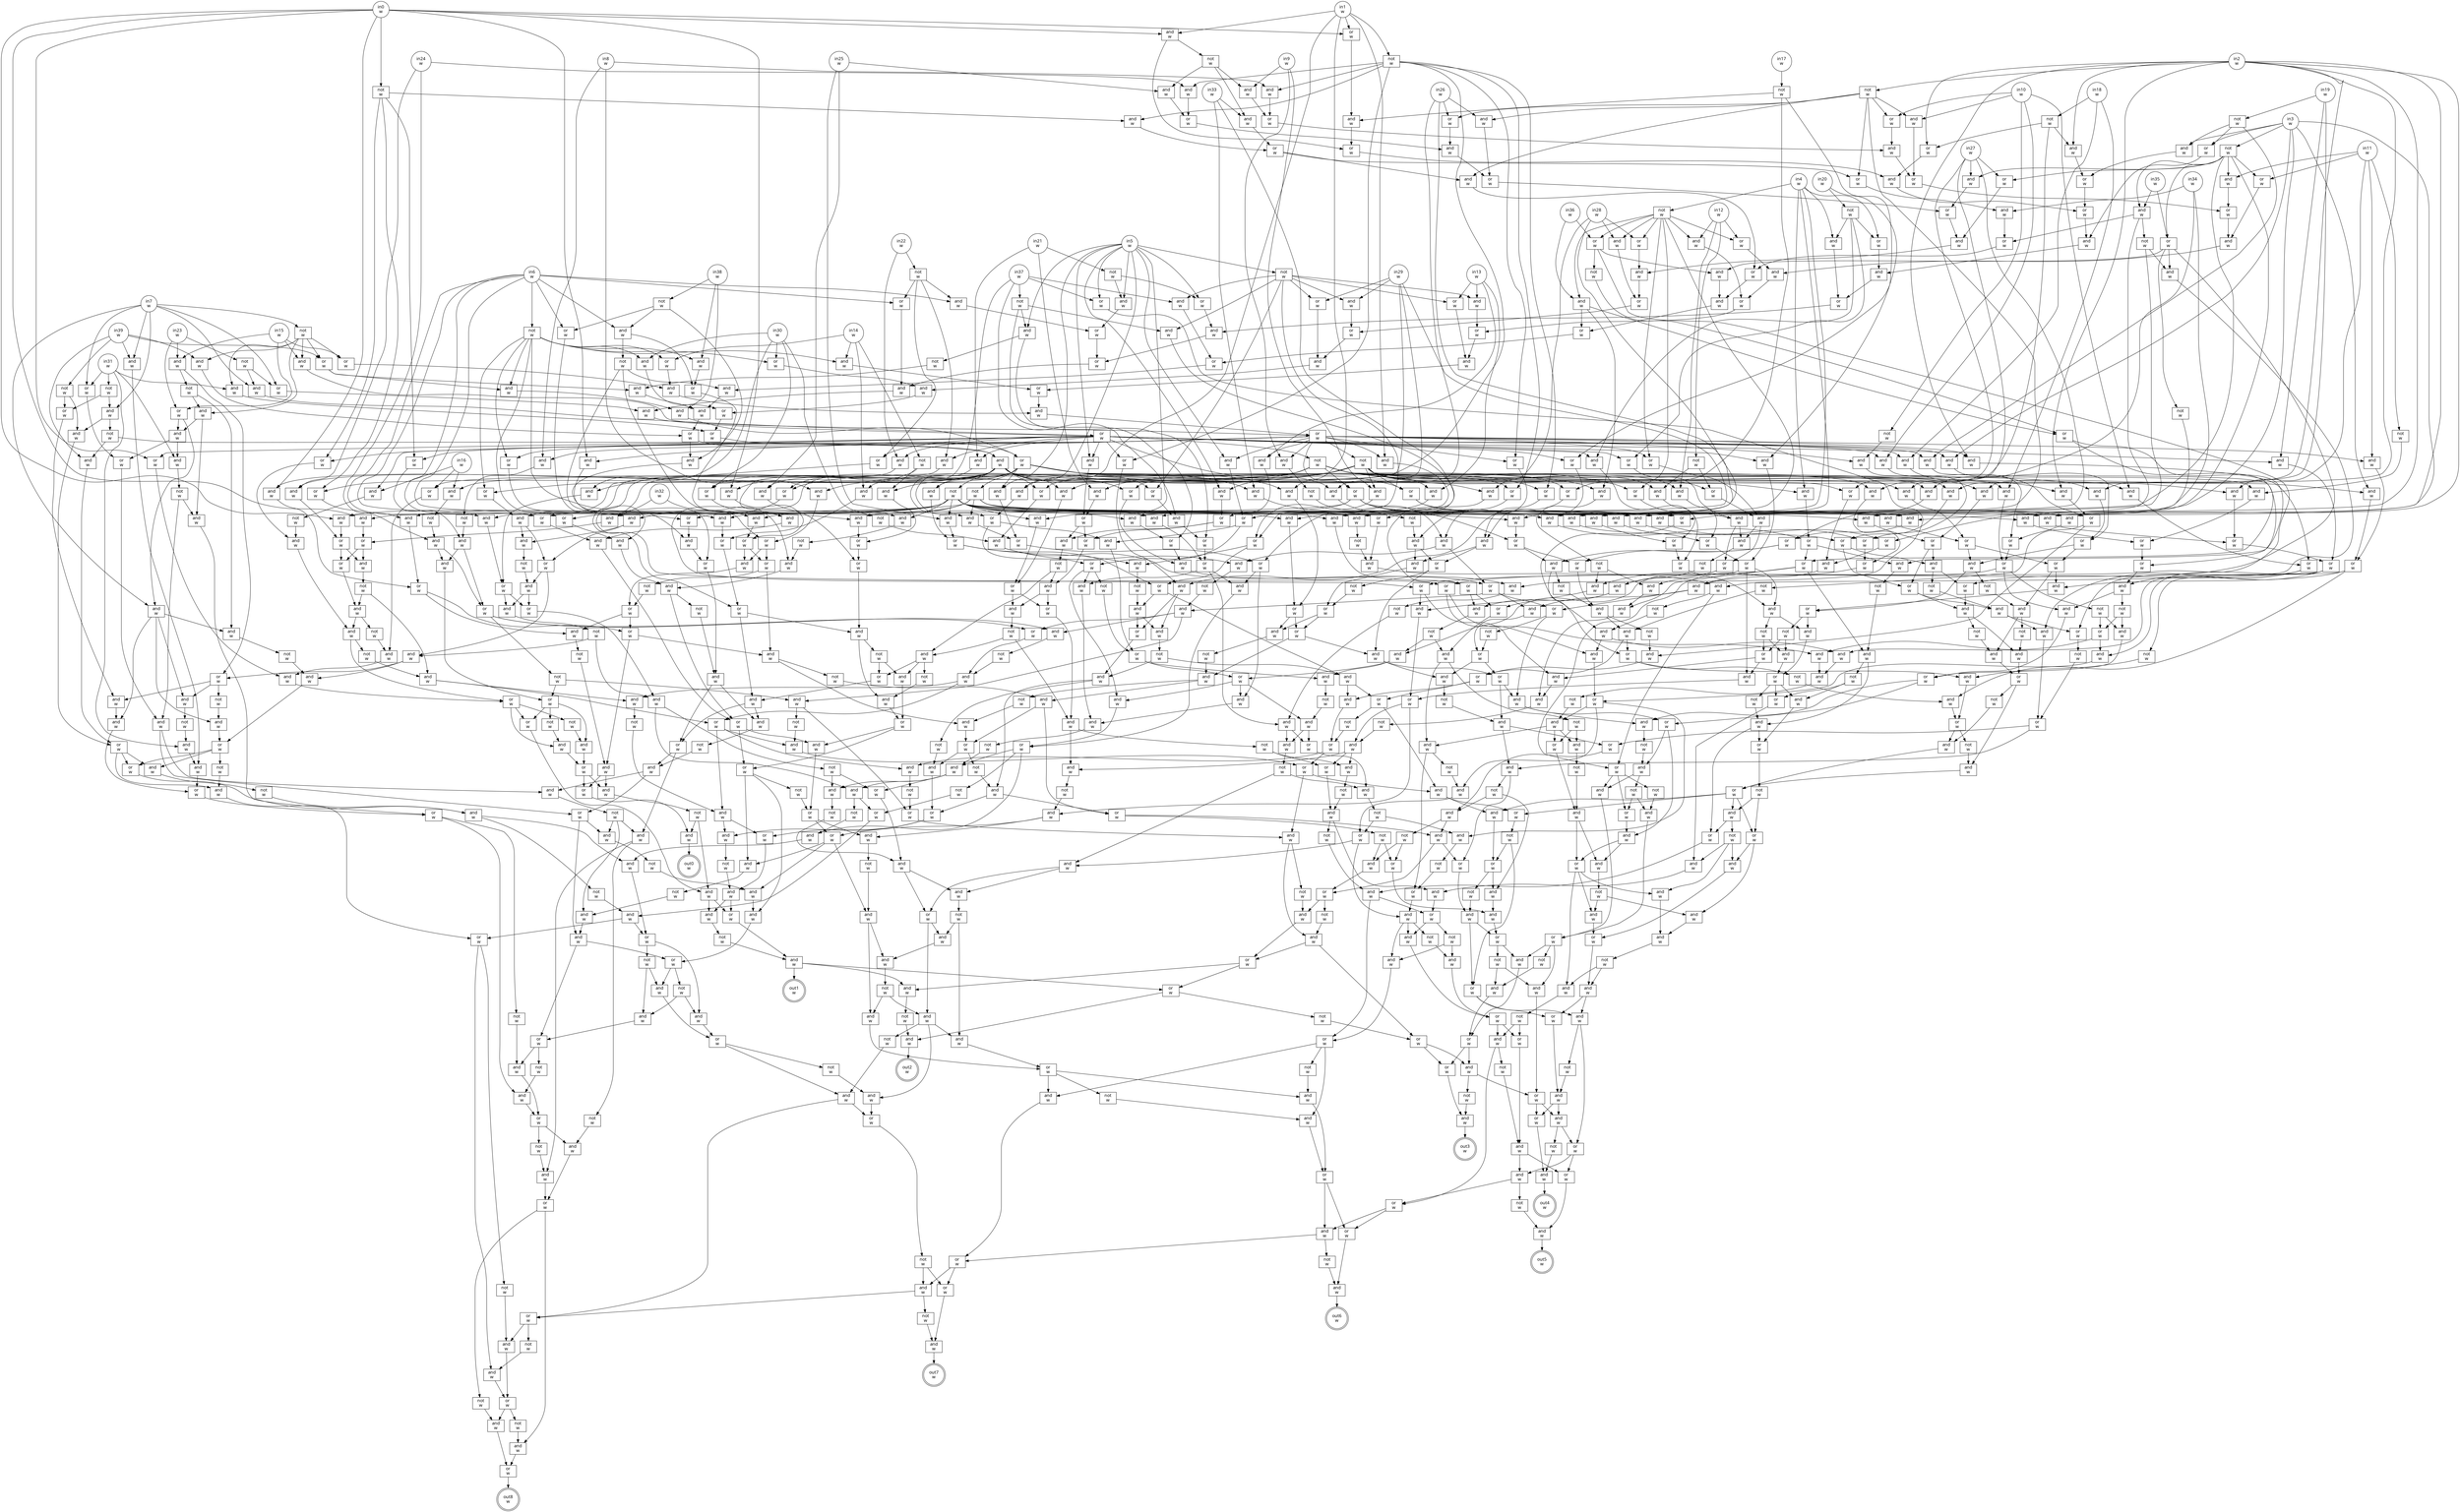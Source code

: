 digraph circuit{
	node [style = filled, fillcolor = white,shape=rect, fontname=geneva]
	g0 [label="in0\nw",shape=circle,fillcolor=white]
	g1 [label="in1\nw",shape=circle,fillcolor=white]
	g2 [label="in2\nw",shape=circle,fillcolor=white]
	g3 [label="in3\nw",shape=circle,fillcolor=white]
	g4 [label="in4\nw",shape=circle,fillcolor=white]
	g5 [label="in5\nw",shape=circle,fillcolor=white]
	g6 [label="in6\nw",shape=circle,fillcolor=white]
	g7 [label="in7\nw",shape=circle,fillcolor=white]
	g8 [label="in8\nw",shape=circle,fillcolor=white]
	g9 [label="in9\nw",shape=circle,fillcolor=white]
	g10 [label="in10\nw",shape=circle,fillcolor=white]
	g11 [label="in11\nw",shape=circle,fillcolor=white]
	g12 [label="in12\nw",shape=circle,fillcolor=white]
	g13 [label="in13\nw",shape=circle,fillcolor=white]
	g14 [label="in14\nw",shape=circle,fillcolor=white]
	g15 [label="in15\nw",shape=circle,fillcolor=white]
	g16 [label="in16\nw",shape=circle,fillcolor=white]
	g17 [label="in17\nw",shape=circle,fillcolor=white]
	g18 [label="in18\nw",shape=circle,fillcolor=white]
	g19 [label="in19\nw",shape=circle,fillcolor=white]
	g20 [label="in20\nw",shape=circle,fillcolor=white]
	g21 [label="in21\nw",shape=circle,fillcolor=white]
	g22 [label="in22\nw",shape=circle,fillcolor=white]
	g23 [label="in23\nw",shape=circle,fillcolor=white]
	g24 [label="in24\nw",shape=circle,fillcolor=white]
	g25 [label="in25\nw",shape=circle,fillcolor=white]
	g26 [label="in26\nw",shape=circle,fillcolor=white]
	g27 [label="in27\nw",shape=circle,fillcolor=white]
	g28 [label="in28\nw",shape=circle,fillcolor=white]
	g29 [label="in29\nw",shape=circle,fillcolor=white]
	g30 [label="in30\nw",shape=circle,fillcolor=white]
	g31 [label="in31\nw",shape=circle,fillcolor=white]
	g32 [label="in32\nw",shape=circle,fillcolor=white]
	g33 [label="in33\nw",shape=circle,fillcolor=white]
	g34 [label="in34\nw",shape=circle,fillcolor=white]
	g35 [label="in35\nw",shape=circle,fillcolor=white]
	g36 [label="in36\nw",shape=circle,fillcolor=white]
	g37 [label="in37\nw",shape=circle,fillcolor=white]
	g38 [label="in38\nw",shape=circle,fillcolor=white]
	g39 [label="in39\nw",shape=circle,fillcolor=white]
	g40 [label="not\nw",fillcolor=white]
	g41 [label="not\nw",fillcolor=white]
	g42 [label="not\nw",fillcolor=white]
	g43 [label="not\nw",fillcolor=white]
	g44 [label="or\nw",fillcolor=white]
	g45 [label="not\nw",fillcolor=white]
	g46 [label="not\nw",fillcolor=white]
	g47 [label="not\nw",fillcolor=white]
	g48 [label="not\nw",fillcolor=white]
	g49 [label="not\nw",fillcolor=white]
	g50 [label="not\nw",fillcolor=white]
	g51 [label="not\nw",fillcolor=white]
	g52 [label="and\nw",fillcolor=white]
	g53 [label="not\nw",fillcolor=white]
	g54 [label="or\nw",fillcolor=white]
	g55 [label="not\nw",fillcolor=white]
	g56 [label="not\nw",fillcolor=white]
	g57 [label="not\nw",fillcolor=white]
	g58 [label="not\nw",fillcolor=white]
	g59 [label="and\nw",fillcolor=white]
	g60 [label="and\nw",fillcolor=white]
	g61 [label="not\nw",fillcolor=white]
	g62 [label="and\nw",fillcolor=white]
	g63 [label="or\nw",fillcolor=white]
	g64 [label="or\nw",fillcolor=white]
	g65 [label="and\nw",fillcolor=white]
	g66 [label="and\nw",fillcolor=white]
	g67 [label="and\nw",fillcolor=white]
	g68 [label="not\nw",fillcolor=white]
	g69 [label="or\nw",fillcolor=white]
	g70 [label="and\nw",fillcolor=white]
	g71 [label="not\nw",fillcolor=white]
	g72 [label="and\nw",fillcolor=white]
	g73 [label="or\nw",fillcolor=white]
	g74 [label="and\nw",fillcolor=white]
	g75 [label="or\nw",fillcolor=white]
	g76 [label="and\nw",fillcolor=white]
	g77 [label="and\nw",fillcolor=white]
	g78 [label="and\nw",fillcolor=white]
	g79 [label="and\nw",fillcolor=white]
	g80 [label="not\nw",fillcolor=white]
	g81 [label="or\nw",fillcolor=white]
	g82 [label="and\nw",fillcolor=white]
	g83 [label="and\nw",fillcolor=white]
	g84 [label="and\nw",fillcolor=white]
	g85 [label="not\nw",fillcolor=white]
	g86 [label="or\nw",fillcolor=white]
	g87 [label="and\nw",fillcolor=white]
	g88 [label="or\nw",fillcolor=white]
	g89 [label="not\nw",fillcolor=white]
	g90 [label="or\nw",fillcolor=white]
	g91 [label="and\nw",fillcolor=white]
	g92 [label="and\nw",fillcolor=white]
	g93 [label="and\nw",fillcolor=white]
	g94 [label="or\nw",fillcolor=white]
	g95 [label="and\nw",fillcolor=white]
	g96 [label="and\nw",fillcolor=white]
	g97 [label="and\nw",fillcolor=white]
	g98 [label="or\nw",fillcolor=white]
	g99 [label="and\nw",fillcolor=white]
	g100 [label="not\nw",fillcolor=white]
	g101 [label="and\nw",fillcolor=white]
	g102 [label="or\nw",fillcolor=white]
	g103 [label="and\nw",fillcolor=white]
	g104 [label="or\nw",fillcolor=white]
	g105 [label="or\nw",fillcolor=white]
	g106 [label="not\nw",fillcolor=white]
	g107 [label="or\nw",fillcolor=white]
	g108 [label="and\nw",fillcolor=white]
	g109 [label="and\nw",fillcolor=white]
	g110 [label="or\nw",fillcolor=white]
	g111 [label="and\nw",fillcolor=white]
	g112 [label="and\nw",fillcolor=white]
	g113 [label="not\nw",fillcolor=white]
	g114 [label="or\nw",fillcolor=white]
	g115 [label="and\nw",fillcolor=white]
	g116 [label="and\nw",fillcolor=white]
	g117 [label="or\nw",fillcolor=white]
	g118 [label="not\nw",fillcolor=white]
	g119 [label="or\nw",fillcolor=white]
	g120 [label="or\nw",fillcolor=white]
	g121 [label="and\nw",fillcolor=white]
	g122 [label="or\nw",fillcolor=white]
	g123 [label="and\nw",fillcolor=white]
	g124 [label="or\nw",fillcolor=white]
	g125 [label="and\nw",fillcolor=white]
	g126 [label="not\nw",fillcolor=white]
	g127 [label="and\nw",fillcolor=white]
	g128 [label="or\nw",fillcolor=white]
	g129 [label="or\nw",fillcolor=white]
	g130 [label="and\nw",fillcolor=white]
	g131 [label="not\nw",fillcolor=white]
	g132 [label="and\nw",fillcolor=white]
	g133 [label="not\nw",fillcolor=white]
	g134 [label="and\nw",fillcolor=white]
	g135 [label="and\nw",fillcolor=white]
	g136 [label="or\nw",fillcolor=white]
	g137 [label="or\nw",fillcolor=white]
	g138 [label="and\nw",fillcolor=white]
	g139 [label="or\nw",fillcolor=white]
	g140 [label="not\nw",fillcolor=white]
	g141 [label="or\nw",fillcolor=white]
	g142 [label="and\nw",fillcolor=white]
	g143 [label="or\nw",fillcolor=white]
	g144 [label="and\nw",fillcolor=white]
	g145 [label="not\nw",fillcolor=white]
	g146 [label="and\nw",fillcolor=white]
	g147 [label="and\nw",fillcolor=white]
	g148 [label="and\nw",fillcolor=white]
	g149 [label="not\nw",fillcolor=white]
	g150 [label="and\nw",fillcolor=white]
	g151 [label="or\nw",fillcolor=white]
	g152 [label="and\nw",fillcolor=white]
	g153 [label="or\nw",fillcolor=white]
	g154 [label="or\nw",fillcolor=white]
	g155 [label="and\nw",fillcolor=white]
	g156 [label="and\nw",fillcolor=white]
	g157 [label="or\nw",fillcolor=white]
	g158 [label="or\nw",fillcolor=white]
	g159 [label="and\nw",fillcolor=white]
	g160 [label="and\nw",fillcolor=white]
	g161 [label="or\nw",fillcolor=white]
	g162 [label="or\nw",fillcolor=white]
	g163 [label="and\nw",fillcolor=white]
	g164 [label="not\nw",fillcolor=white]
	g165 [label="and\nw",fillcolor=white]
	g166 [label="and\nw",fillcolor=white]
	g167 [label="and\nw",fillcolor=white]
	g168 [label="and\nw",fillcolor=white]
	g169 [label="and\nw",fillcolor=white]
	g170 [label="not\nw",fillcolor=white]
	g171 [label="or\nw",fillcolor=white]
	g172 [label="and\nw",fillcolor=white]
	g173 [label="and\nw",fillcolor=white]
	g174 [label="not\nw",fillcolor=white]
	g175 [label="and\nw",fillcolor=white]
	g176 [label="or\nw",fillcolor=white]
	g177 [label="and\nw",fillcolor=white]
	g178 [label="and\nw",fillcolor=white]
	g179 [label="and\nw",fillcolor=white]
	g180 [label="and\nw",fillcolor=white]
	g181 [label="and\nw",fillcolor=white]
	g182 [label="and\nw",fillcolor=white]
	g183 [label="or\nw",fillcolor=white]
	g184 [label="and\nw",fillcolor=white]
	g185 [label="and\nw",fillcolor=white]
	g186 [label="not\nw",fillcolor=white]
	g187 [label="and\nw",fillcolor=white]
	g188 [label="or\nw",fillcolor=white]
	g189 [label="and\nw",fillcolor=white]
	g190 [label="and\nw",fillcolor=white]
	g191 [label="not\nw",fillcolor=white]
	g192 [label="or\nw",fillcolor=white]
	g193 [label="and\nw",fillcolor=white]
	g194 [label="or\nw",fillcolor=white]
	g195 [label="and\nw",fillcolor=white]
	g196 [label="not\nw",fillcolor=white]
	g197 [label="and\nw",fillcolor=white]
	g198 [label="and\nw",fillcolor=white]
	g199 [label="or\nw",fillcolor=white]
	g200 [label="and\nw",fillcolor=white]
	g201 [label="or\nw",fillcolor=white]
	g202 [label="and\nw",fillcolor=white]
	g203 [label="or\nw",fillcolor=white]
	g204 [label="or\nw",fillcolor=white]
	g205 [label="and\nw",fillcolor=white]
	g206 [label="or\nw",fillcolor=white]
	g207 [label="not\nw",fillcolor=white]
	g208 [label="and\nw",fillcolor=white]
	g209 [label="or\nw",fillcolor=white]
	g210 [label="and\nw",fillcolor=white]
	g211 [label="or\nw",fillcolor=white]
	g212 [label="and\nw",fillcolor=white]
	g213 [label="or\nw",fillcolor=white]
	g214 [label="and\nw",fillcolor=white]
	g215 [label="not\nw",fillcolor=white]
	g216 [label="or\nw",fillcolor=white]
	g217 [label="and\nw",fillcolor=white]
	g218 [label="not\nw",fillcolor=white]
	g219 [label="and\nw",fillcolor=white]
	g220 [label="or\nw",fillcolor=white]
	g221 [label="or\nw",fillcolor=white]
	g222 [label="and\nw",fillcolor=white]
	g223 [label="or\nw",fillcolor=white]
	g224 [label="or\nw",fillcolor=white]
	g225 [label="or\nw",fillcolor=white]
	g226 [label="and\nw",fillcolor=white]
	g227 [label="and\nw",fillcolor=white]
	g228 [label="not\nw",fillcolor=white]
	g229 [label="and\nw",fillcolor=white]
	g230 [label="and\nw",fillcolor=white]
	g231 [label="or\nw",fillcolor=white]
	g232 [label="or\nw",fillcolor=white]
	g233 [label="and\nw",fillcolor=white]
	g234 [label="and\nw",fillcolor=white]
	g235 [label="or\nw",fillcolor=white]
	g236 [label="and\nw",fillcolor=white]
	g237 [label="and\nw",fillcolor=white]
	g238 [label="or\nw",fillcolor=white]
	g239 [label="and\nw",fillcolor=white]
	g240 [label="or\nw",fillcolor=white]
	g241 [label="or\nw",fillcolor=white]
	g242 [label="and\nw",fillcolor=white]
	g243 [label="and\nw",fillcolor=white]
	g244 [label="or\nw",fillcolor=white]
	g245 [label="or\nw",fillcolor=white]
	g246 [label="and\nw",fillcolor=white]
	g247 [label="or\nw",fillcolor=white]
	g248 [label="and\nw",fillcolor=white]
	g249 [label="or\nw",fillcolor=white]
	g250 [label="not\nw",fillcolor=white]
	g251 [label="and\nw",fillcolor=white]
	g252 [label="and\nw",fillcolor=white]
	g253 [label="and\nw",fillcolor=white]
	g254 [label="and\nw",fillcolor=white]
	g255 [label="and\nw",fillcolor=white]
	g256 [label="and\nw",fillcolor=white]
	g257 [label="or\nw",fillcolor=white]
	g258 [label="and\nw",fillcolor=white]
	g259 [label="and\nw",fillcolor=white]
	g260 [label="and\nw",fillcolor=white]
	g261 [label="and\nw",fillcolor=white]
	g262 [label="or\nw",fillcolor=white]
	g263 [label="and\nw",fillcolor=white]
	g264 [label="and\nw",fillcolor=white]
	g265 [label="and\nw",fillcolor=white]
	g266 [label="not\nw",fillcolor=white]
	g267 [label="or\nw",fillcolor=white]
	g268 [label="and\nw",fillcolor=white]
	g269 [label="not\nw",fillcolor=white]
	g270 [label="and\nw",fillcolor=white]
	g271 [label="or\nw",fillcolor=white]
	g272 [label="and\nw",fillcolor=white]
	g273 [label="not\nw",fillcolor=white]
	g274 [label="and\nw",fillcolor=white]
	g275 [label="and\nw",fillcolor=white]
	g276 [label="or\nw",fillcolor=white]
	g277 [label="and\nw",fillcolor=white]
	g278 [label="not\nw",fillcolor=white]
	g279 [label="or\nw",fillcolor=white]
	g280 [label="and\nw",fillcolor=white]
	g281 [label="and\nw",fillcolor=white]
	g282 [label="or\nw",fillcolor=white]
	g283 [label="and\nw",fillcolor=white]
	g284 [label="and\nw",fillcolor=white]
	g285 [label="and\nw",fillcolor=white]
	g286 [label="or\nw",fillcolor=white]
	g287 [label="not\nw",fillcolor=white]
	g288 [label="or\nw",fillcolor=white]
	g289 [label="and\nw",fillcolor=white]
	g290 [label="and\nw",fillcolor=white]
	g291 [label="or\nw",fillcolor=white]
	g292 [label="and\nw",fillcolor=white]
	g293 [label="or\nw",fillcolor=white]
	g294 [label="or\nw",fillcolor=white]
	g295 [label="and\nw",fillcolor=white]
	g296 [label="and\nw",fillcolor=white]
	g297 [label="or\nw",fillcolor=white]
	g298 [label="and\nw",fillcolor=white]
	g299 [label="or\nw",fillcolor=white]
	g300 [label="and\nw",fillcolor=white]
	g301 [label="or\nw",fillcolor=white]
	g302 [label="or\nw",fillcolor=white]
	g303 [label="and\nw",fillcolor=white]
	g304 [label="or\nw",fillcolor=white]
	g305 [label="and\nw",fillcolor=white]
	g306 [label="or\nw",fillcolor=white]
	g307 [label="and\nw",fillcolor=white]
	g308 [label="and\nw",fillcolor=white]
	g309 [label="or\nw",fillcolor=white]
	g310 [label="and\nw",fillcolor=white]
	g311 [label="or\nw",fillcolor=white]
	g312 [label="and\nw",fillcolor=white]
	g313 [label="and\nw",fillcolor=white]
	g314 [label="or\nw",fillcolor=white]
	g315 [label="not\nw",fillcolor=white]
	g316 [label="or\nw",fillcolor=white]
	g317 [label="and\nw",fillcolor=white]
	g318 [label="not\nw",fillcolor=white]
	g319 [label="or\nw",fillcolor=white]
	g320 [label="or\nw",fillcolor=white]
	g321 [label="and\nw",fillcolor=white]
	g322 [label="and\nw",fillcolor=white]
	g323 [label="and\nw",fillcolor=white]
	g324 [label="or\nw",fillcolor=white]
	g325 [label="and\nw",fillcolor=white]
	g326 [label="or\nw",fillcolor=white]
	g327 [label="and\nw",fillcolor=white]
	g328 [label="or\nw",fillcolor=white]
	g329 [label="and\nw",fillcolor=white]
	g330 [label="or\nw",fillcolor=white]
	g331 [label="and\nw",fillcolor=white]
	g332 [label="or\nw",fillcolor=white]
	g333 [label="and\nw",fillcolor=white]
	g334 [label="or\nw",fillcolor=white]
	g335 [label="and\nw",fillcolor=white]
	g336 [label="or\nw",fillcolor=white]
	g337 [label="and\nw",fillcolor=white]
	g338 [label="or\nw",fillcolor=white]
	g339 [label="and\nw",fillcolor=white]
	g340 [label="and\nw",fillcolor=white]
	g341 [label="or\nw",fillcolor=white]
	g342 [label="and\nw",fillcolor=white]
	g343 [label="not\nw",fillcolor=white]
	g344 [label="or\nw",fillcolor=white]
	g345 [label="and\nw",fillcolor=white]
	g346 [label="or\nw",fillcolor=white]
	g347 [label="and\nw",fillcolor=white]
	g348 [label="not\nw",fillcolor=white]
	g349 [label="and\nw",fillcolor=white]
	g350 [label="not\nw",fillcolor=white]
	g351 [label="and\nw",fillcolor=white]
	g352 [label="or\nw",fillcolor=white]
	g353 [label="and\nw",fillcolor=white]
	g354 [label="and\nw",fillcolor=white]
	g355 [label="or\nw",fillcolor=white]
	g356 [label="not\nw",fillcolor=white]
	g357 [label="or\nw",fillcolor=white]
	g358 [label="and\nw",fillcolor=white]
	g359 [label="or\nw",fillcolor=white]
	g360 [label="or\nw",fillcolor=white]
	g361 [label="and\nw",fillcolor=white]
	g362 [label="or\nw",fillcolor=white]
	g363 [label="or\nw",fillcolor=white]
	g364 [label="and\nw",fillcolor=white]
	g365 [label="or\nw",fillcolor=white]
	g366 [label="not\nw",fillcolor=white]
	g367 [label="and\nw",fillcolor=white]
	g368 [label="or\nw",fillcolor=white]
	g369 [label="not\nw",fillcolor=white]
	g370 [label="and\nw",fillcolor=white]
	g371 [label="or\nw",fillcolor=white]
	g372 [label="and\nw",fillcolor=white]
	g373 [label="or\nw",fillcolor=white]
	g374 [label="and\nw",fillcolor=white]
	g375 [label="and\nw",fillcolor=white]
	g376 [label="not\nw",fillcolor=white]
	g377 [label="and\nw",fillcolor=white]
	g378 [label="or\nw",fillcolor=white]
	g379 [label="or\nw",fillcolor=white]
	g380 [label="and\nw",fillcolor=white]
	g381 [label="and\nw",fillcolor=white]
	g382 [label="or\nw",fillcolor=white]
	g383 [label="or\nw",fillcolor=white]
	g384 [label="and\nw",fillcolor=white]
	g385 [label="and\nw",fillcolor=white]
	g386 [label="or\nw",fillcolor=white]
	g387 [label="not\nw",fillcolor=white]
	g388 [label="not\nw",fillcolor=white]
	g389 [label="and\nw",fillcolor=white]
	g390 [label="not\nw",fillcolor=white]
	g391 [label="or\nw",fillcolor=white]
	g392 [label="and\nw",fillcolor=white]
	g393 [label="or\nw",fillcolor=white]
	g394 [label="and\nw",fillcolor=white]
	g395 [label="not\nw",fillcolor=white]
	g396 [label="and\nw",fillcolor=white]
	g397 [label="and\nw",fillcolor=white]
	g398 [label="not\nw",fillcolor=white]
	g399 [label="and\nw",fillcolor=white]
	g400 [label="or\nw",fillcolor=white]
	g401 [label="and\nw",fillcolor=white]
	g402 [label="not\nw",fillcolor=white]
	g403 [label="and\nw",fillcolor=white]
	g404 [label="or\nw",fillcolor=white]
	g405 [label="and\nw",fillcolor=white]
	g406 [label="or\nw",fillcolor=white]
	g407 [label="and\nw",fillcolor=white]
	g408 [label="and\nw",fillcolor=white]
	g409 [label="not\nw",fillcolor=white]
	g410 [label="and\nw",fillcolor=white]
	g411 [label="or\nw",fillcolor=white]
	g412 [label="and\nw",fillcolor=white]
	g413 [label="or\nw",fillcolor=white]
	g414 [label="not\nw",fillcolor=white]
	g415 [label="and\nw",fillcolor=white]
	g416 [label="or\nw",fillcolor=white]
	g417 [label="not\nw",fillcolor=white]
	g418 [label="or\nw",fillcolor=white]
	g419 [label="and\nw",fillcolor=white]
	g420 [label="and\nw",fillcolor=white]
	g421 [label="or\nw",fillcolor=white]
	g422 [label="and\nw",fillcolor=white]
	g423 [label="not\nw",fillcolor=white]
	g424 [label="or\nw",fillcolor=white]
	g425 [label="and\nw",fillcolor=white]
	g426 [label="and\nw",fillcolor=white]
	g427 [label="not\nw",fillcolor=white]
	g428 [label="and\nw",fillcolor=white]
	g429 [label="not\nw",fillcolor=white]
	g430 [label="or\nw",fillcolor=white]
	g431 [label="and\nw",fillcolor=white]
	g432 [label="not\nw",fillcolor=white]
	g433 [label="and\nw",fillcolor=white]
	g434 [label="or\nw",fillcolor=white]
	g435 [label="and\nw",fillcolor=white]
	g436 [label="or\nw",fillcolor=white]
	g437 [label="and\nw",fillcolor=white]
	g438 [label="not\nw",fillcolor=white]
	g439 [label="or\nw",fillcolor=white]
	g440 [label="and\nw",fillcolor=white]
	g441 [label="not\nw",fillcolor=white]
	g442 [label="or\nw",fillcolor=white]
	g443 [label="and\nw",fillcolor=white]
	g444 [label="and\nw",fillcolor=white]
	g445 [label="not\nw",fillcolor=white]
	g446 [label="or\nw",fillcolor=white]
	g447 [label="and\nw",fillcolor=white]
	g448 [label="not\nw",fillcolor=white]
	g449 [label="and\nw",fillcolor=white]
	g450 [label="or\nw",fillcolor=white]
	g451 [label="and\nw",fillcolor=white]
	g452 [label="or\nw",fillcolor=white]
	g453 [label="and\nw",fillcolor=white]
	g454 [label="not\nw",fillcolor=white]
	g455 [label="and\nw",fillcolor=white]
	g456 [label="and\nw",fillcolor=white]
	g457 [label="not\nw",fillcolor=white]
	g458 [label="and\nw",fillcolor=white]
	g459 [label="and\nw",fillcolor=white]
	g460 [label="or\nw",fillcolor=white]
	g461 [label="and\nw",fillcolor=white]
	g462 [label="and\nw",fillcolor=white]
	g463 [label="and\nw",fillcolor=white]
	g464 [label="not\nw",fillcolor=white]
	g465 [label="and\nw",fillcolor=white]
	g466 [label="and\nw",fillcolor=white]
	g467 [label="or\nw",fillcolor=white]
	g468 [label="or\nw",fillcolor=white]
	g469 [label="not\nw",fillcolor=white]
	g470 [label="not\nw",fillcolor=white]
	g471 [label="and\nw",fillcolor=white]
	g472 [label="or\nw",fillcolor=white]
	g473 [label="or\nw",fillcolor=white]
	g474 [label="and\nw",fillcolor=white]
	g475 [label="not\nw",fillcolor=white]
	g476 [label="and\nw",fillcolor=white]
	g477 [label="not\nw",fillcolor=white]
	g478 [label="not\nw",fillcolor=white]
	g479 [label="and\nw",fillcolor=white]
	g480 [label="or\nw",fillcolor=white]
	g481 [label="and\nw",fillcolor=white]
	g482 [label="not\nw",fillcolor=white]
	g483 [label="and\nw",fillcolor=white]
	g484 [label="or\nw",fillcolor=white]
	g485 [label="and\nw",fillcolor=white]
	g486 [label="or\nw",fillcolor=white]
	g487 [label="and\nw",fillcolor=white]
	g488 [label="and\nw",fillcolor=white]
	g489 [label="not\nw",fillcolor=white]
	g490 [label="and\nw",fillcolor=white]
	g491 [label="or\nw",fillcolor=white]
	g492 [label="or\nw",fillcolor=white]
	g493 [label="not\nw",fillcolor=white]
	g494 [label="and\nw",fillcolor=white]
	g495 [label="or\nw",fillcolor=white]
	g496 [label="or\nw",fillcolor=white]
	g497 [label="and\nw",fillcolor=white]
	g498 [label="or\nw",fillcolor=white]
	g499 [label="not\nw",fillcolor=white]
	g500 [label="and\nw",fillcolor=white]
	g501 [label="or\nw",fillcolor=white]
	g502 [label="and\nw",fillcolor=white]
	g503 [label="or\nw",fillcolor=white]
	g504 [label="and\nw",fillcolor=white]
	g505 [label="or\nw",fillcolor=white]
	g506 [label="or\nw",fillcolor=white]
	g507 [label="and\nw",fillcolor=white]
	g508 [label="or\nw",fillcolor=white]
	g509 [label="or\nw",fillcolor=white]
	g510 [label="and\nw",fillcolor=white]
	g511 [label="and\nw",fillcolor=white]
	g512 [label="or\nw",fillcolor=white]
	g513 [label="or\nw",fillcolor=white]
	g514 [label="and\nw",fillcolor=white]
	g515 [label="and\nw",fillcolor=white]
	g516 [label="and\nw",fillcolor=white]
	g517 [label="or\nw",fillcolor=white]
	g518 [label="and\nw",fillcolor=white]
	g519 [label="not\nw",fillcolor=white]
	g520 [label="and\nw",fillcolor=white]
	g521 [label="or\nw",fillcolor=white]
	g522 [label="not\nw",fillcolor=white]
	g523 [label="and\nw",fillcolor=white]
	g524 [label="or\nw",fillcolor=white]
	g525 [label="and\nw",fillcolor=white]
	g526 [label="and\nw",fillcolor=white]
	g527 [label="or\nw",fillcolor=white]
	g528 [label="and\nw",fillcolor=white]
	g529 [label="and\nw",fillcolor=white]
	g530 [label="not\nw",fillcolor=white]
	g531 [label="and\nw",fillcolor=white]
	g532 [label="and\nw",fillcolor=white]
	g533 [label="and\nw",fillcolor=white]
	g534 [label="or\nw",fillcolor=white]
	g535 [label="and\nw",fillcolor=white]
	g536 [label="or\nw",fillcolor=white]
	g537 [label="and\nw",fillcolor=white]
	g538 [label="and\nw",fillcolor=white]
	g539 [label="not\nw",fillcolor=white]
	g540 [label="and\nw",fillcolor=white]
	g541 [label="or\nw",fillcolor=white]
	g542 [label="and\nw",fillcolor=white]
	g543 [label="not\nw",fillcolor=white]
	g544 [label="and\nw",fillcolor=white]
	g545 [label="not\nw",fillcolor=white]
	g546 [label="and\nw",fillcolor=white]
	g547 [label="not\nw",fillcolor=white]
	g548 [label="and\nw",fillcolor=white]
	g549 [label="or\nw",fillcolor=white]
	g550 [label="and\nw",fillcolor=white]
	g551 [label="not\nw",fillcolor=white]
	g552 [label="and\nw",fillcolor=white]
	g553 [label="not\nw",fillcolor=white]
	g554 [label="and\nw",fillcolor=white]
	g555 [label="and\nw",fillcolor=white]
	g556 [label="not\nw",fillcolor=white]
	g557 [label="and\nw",fillcolor=white]
	g558 [label="or\nw",fillcolor=white]
	g559 [label="and\nw",fillcolor=white]
	g560 [label="or\nw",fillcolor=white]
	g561 [label="not\nw",fillcolor=white]
	g562 [label="or\nw",fillcolor=white]
	g563 [label="and\nw",fillcolor=white]
	g564 [label="not\nw",fillcolor=white]
	g565 [label="or\nw",fillcolor=white]
	g566 [label="and\nw",fillcolor=white]
	g567 [label="and\nw",fillcolor=white]
	g568 [label="not\nw",fillcolor=white]
	g569 [label="and\nw",fillcolor=white]
	g570 [label="or\nw",fillcolor=white]
	g571 [label="and\nw",fillcolor=white]
	g572 [label="not\nw",fillcolor=white]
	g573 [label="or\nw",fillcolor=white]
	g574 [label="and\nw",fillcolor=white]
	g575 [label="not\nw",fillcolor=white]
	g576 [label="and\nw",fillcolor=white]
	g577 [label="and\nw",fillcolor=white]
	g578 [label="and\nw",fillcolor=white]
	g579 [label="or\nw",fillcolor=white]
	g580 [label="and\nw",fillcolor=white]
	g581 [label="not\nw",fillcolor=white]
	g582 [label="or\nw",fillcolor=white]
	g583 [label="and\nw",fillcolor=white]
	g584 [label="and\nw",fillcolor=white]
	g585 [label="not\nw",fillcolor=white]
	g586 [label="and\nw",fillcolor=white]
	g587 [label="or\nw",fillcolor=white]
	g588 [label="and\nw",fillcolor=white]
	g589 [label="not\nw",fillcolor=white]
	g590 [label="and\nw",fillcolor=white]
	g591 [label="or\nw",fillcolor=white]
	g592 [label="or\nw",fillcolor=white]
	g593 [label="not\nw",fillcolor=white]
	g594 [label="and\nw",fillcolor=white]
	g595 [label="and\nw",fillcolor=white]
	g596 [label="not\nw",fillcolor=white]
	g597 [label="or\nw",fillcolor=white]
	g598 [label="and\nw",fillcolor=white]
	g599 [label="and\nw",fillcolor=white]
	g600 [label="or\nw",fillcolor=white]
	g601 [label="and\nw",fillcolor=white]
	g602 [label="not\nw",fillcolor=white]
	g603 [label="and\nw",fillcolor=white]
	g604 [label="and\nw",fillcolor=white]
	g605 [label="not\nw",fillcolor=white]
	g606 [label="and\nw",fillcolor=white]
	g607 [label="or\nw",fillcolor=white]
	g608 [label="not\nw",fillcolor=white]
	g609 [label="or\nw",fillcolor=white]
	g610 [label="and\nw",fillcolor=white]
	g611 [label="and\nw",fillcolor=white]
	g612 [label="or\nw",fillcolor=white]
	g613 [label="and\nw",fillcolor=white]
	g614 [label="not\nw",fillcolor=white]
	g615 [label="or\nw",fillcolor=white]
	g616 [label="and\nw",fillcolor=white]
	g617 [label="and\nw",fillcolor=white]
	g618 [label="or\nw",fillcolor=white]
	g619 [label="and\nw",fillcolor=white]
	g620 [label="not\nw",fillcolor=white]
	g621 [label="and\nw",fillcolor=white]
	g622 [label="or\nw",fillcolor=white]
	g623 [label="not\nw",fillcolor=white]
	g624 [label="not\nw",fillcolor=white]
	g625 [label="and\nw",fillcolor=white]
	g626 [label="or\nw",fillcolor=white]
	g627 [label="and\nw",fillcolor=white]
	g628 [label="or\nw",fillcolor=white]
	g629 [label="not\nw",fillcolor=white]
	g630 [label="or\nw",fillcolor=white]
	g631 [label="and\nw",fillcolor=white]
	g632 [label="or\nw",fillcolor=white]
	g633 [label="or\nw",fillcolor=white]
	g634 [label="and\nw",fillcolor=white]
	g635 [label="or\nw",fillcolor=white]
	g636 [label="and\nw",fillcolor=white]
	g637 [label="and\nw",fillcolor=white]
	g638 [label="not\nw",fillcolor=white]
	g639 [label="and\nw",fillcolor=white]
	g640 [label="or\nw",fillcolor=white]
	g641 [label="and\nw",fillcolor=white]
	g642 [label="not\nw",fillcolor=white]
	g643 [label="and\nw",fillcolor=white]
	g644 [label="or\nw",fillcolor=white]
	g645 [label="and\nw",fillcolor=white]
	g646 [label="or\nw",fillcolor=white]
	g647 [label="and\nw",fillcolor=white]
	g648 [label="not\nw",fillcolor=white]
	g649 [label="and\nw",fillcolor=white]
	g650 [label="and\nw",fillcolor=white]
	g651 [label="or\nw",fillcolor=white]
	g652 [label="not\nw",fillcolor=white]
	g653 [label="or\nw",fillcolor=white]
	g654 [label="and\nw",fillcolor=white]
	g655 [label="not\nw",fillcolor=white]
	g656 [label="and\nw",fillcolor=white]
	g657 [label="and\nw",fillcolor=white]
	g658 [label="or\nw",fillcolor=white]
	g659 [label="not\nw",fillcolor=white]
	g660 [label="or\nw",fillcolor=white]
	g661 [label="or\nw",fillcolor=white]
	g662 [label="and\nw",fillcolor=white]
	g663 [label="not\nw",fillcolor=white]
	g664 [label="and\nw",fillcolor=white]
	g665 [label="and\nw",fillcolor=white]
	g666 [label="or\nw",fillcolor=white]
	g667 [label="not\nw",fillcolor=white]
	g668 [label="and\nw",fillcolor=white]
	g669 [label="or\nw",fillcolor=white]
	g670 [label="not\nw",fillcolor=white]
	g671 [label="or\nw",fillcolor=white]
	g672 [label="or\nw",fillcolor=white]
	g673 [label="and\nw",fillcolor=white]
	g674 [label="and\nw",fillcolor=white]
	g675 [label="or\nw",fillcolor=white]
	g676 [label="and\nw",fillcolor=white]
	g677 [label="not\nw",fillcolor=white]
	g678 [label="and\nw",fillcolor=white]
	g679 [label="and\nw",fillcolor=white]
	g680 [label="not\nw",fillcolor=white]
	g681 [label="and\nw",fillcolor=white]
	g682 [label="or\nw",fillcolor=white]
	g683 [label="and\nw",fillcolor=white]
	g684 [label="not\nw",fillcolor=white]
	g685 [label="and\nw",fillcolor=white]
	g686 [label="or\nw",fillcolor=white]
	g687 [label="and\nw",fillcolor=white]
	g688 [label="and\nw",fillcolor=white]
	g689 [label="not\nw",fillcolor=white]
	g690 [label="and\nw",fillcolor=white]
	g691 [label="or\nw",fillcolor=white]
	g692 [label="and\nw",fillcolor=white]
	g693 [label="and\nw",fillcolor=white]
	g694 [label="not\nw",fillcolor=white]
	g695 [label="and\nw",fillcolor=white]
	g696 [label="and\nw",fillcolor=white]
	g697 [label="not\nw",fillcolor=white]
	g698 [label="and\nw",fillcolor=white]
	g699 [label="or\nw",fillcolor=white]
	g700 [label="not\nw",fillcolor=white]
	g701 [label="and\nw",fillcolor=white]
	g702 [label="or\nw",fillcolor=white]
	g703 [label="and\nw",fillcolor=white]
	g704 [label="and\nw",fillcolor=white]
	g705 [label="and\nw",fillcolor=white]
	g706 [label="or\nw",fillcolor=white]
	g707 [label="not\nw",fillcolor=white]
	g708 [label="not\nw",fillcolor=white]
	g709 [label="and\nw",fillcolor=white]
	g710 [label="or\nw",fillcolor=white]
	g711 [label="or\nw",fillcolor=white]
	g712 [label="and\nw",fillcolor=white]
	g713 [label="not\nw",fillcolor=white]
	g714 [label="and\nw",fillcolor=white]
	g715 [label="and\nw",fillcolor=white]
	g716 [label="and\nw",fillcolor=white]
	g717 [label="or\nw",fillcolor=white]
	g718 [label="or\nw",fillcolor=white]
	g719 [label="and\nw",fillcolor=white]
	g720 [label="or\nw",fillcolor=white]
	g721 [label="not\nw",fillcolor=white]
	g722 [label="and\nw",fillcolor=white]
	g723 [label="and\nw",fillcolor=white]
	g724 [label="not\nw",fillcolor=white]
	g725 [label="and\nw",fillcolor=white]
	g726 [label="or\nw",fillcolor=white]
	g727 [label="and\nw",fillcolor=white]
	g728 [label="not\nw",fillcolor=white]
	g729 [label="and\nw",fillcolor=white]
	g730 [label="or\nw",fillcolor=white]
	g731 [label="and\nw",fillcolor=white]
	g732 [label="not\nw",fillcolor=white]
	g733 [label="and\nw",fillcolor=white]
	g734 [label="and\nw",fillcolor=white]
	g735 [label="not\nw",fillcolor=white]
	g736 [label="and\nw",fillcolor=white]
	g737 [label="not\nw",fillcolor=white]
	g738 [label="and\nw",fillcolor=white]
	g739 [label="and\nw",fillcolor=white]
	g740 [label="or\nw",fillcolor=white]
	g741 [label="and\nw",fillcolor=white]
	g742 [label="and\nw",fillcolor=white]
	g743 [label="not\nw",fillcolor=white]
	g744 [label="and\nw",fillcolor=white]
	g745 [label="or\nw",fillcolor=white]
	g746 [label="and\nw",fillcolor=white]
	g747 [label="or\nw",fillcolor=white]
	g748 [label="and\nw",fillcolor=white]
	g749 [label="or\nw",fillcolor=white]
	g750 [label="not\nw",fillcolor=white]
	g751 [label="not\nw",fillcolor=white]
	g752 [label="and\nw",fillcolor=white]
	g753 [label="and\nw",fillcolor=white]
	g754 [label="or\nw",fillcolor=white]
	g755 [label="not\nw",fillcolor=white]
	g756 [label="or\nw",fillcolor=white]
	g757 [label="and\nw",fillcolor=white]
	g758 [label="and\nw",fillcolor=white]
	g759 [label="or\nw",fillcolor=white]
	g760 [label="and\nw",fillcolor=white]
	g761 [label="or\nw",fillcolor=white]
	g762 [label="and\nw",fillcolor=white]
	g763 [label="not\nw",fillcolor=white]
	g764 [label="and\nw",fillcolor=white]
	g765 [label="or\nw",fillcolor=white]
	g766 [label="and\nw",fillcolor=white]
	g767 [label="not\nw",fillcolor=white]
	g768 [label="and\nw",fillcolor=white]
	g769 [label="and\nw",fillcolor=white]
	g770 [label="and\nw",fillcolor=white]
	g771 [label="not\nw",fillcolor=white]
	g772 [label="and\nw",fillcolor=white]
	g773 [label="and\nw",fillcolor=white]
	g774 [label="or\nw",fillcolor=white]
	g775 [label="and\nw",fillcolor=white]
	g776 [label="not\nw",fillcolor=white]
	g777 [label="and\nw",fillcolor=white]
	g778 [label="or\nw",fillcolor=white]
	g779 [label="and\nw",fillcolor=white]
	g780 [label="not\nw",fillcolor=white]
	g781 [label="and\nw",fillcolor=white]
	g782 [label="or\nw",fillcolor=white]
	g783 [label="not\nw",fillcolor=white]
	g784 [label="and\nw",fillcolor=white]
	g785 [label="or\nw",fillcolor=white]
	g786 [label="and\nw",fillcolor=white]
	g787 [label="not\nw",fillcolor=white]
	g788 [label="and\nw",fillcolor=white]
	g789 [label="or\nw",fillcolor=white]
	g790 [label="not\nw",fillcolor=white]
	g791 [label="and\nw",fillcolor=white]
	g792 [label="and\nw",fillcolor=white]
	g793 [label="not\nw",fillcolor=white]
	g794 [label="and\nw",fillcolor=white]
	g795 [label="or\nw",fillcolor=white]
	g796 [label="not\nw",fillcolor=white]
	g797 [label="or\nw",fillcolor=white]
	g798 [label="and\nw",fillcolor=white]
	g799 [label="and\nw",fillcolor=white]
	g800 [label="or\nw",fillcolor=white]
	g801 [label="not\nw",fillcolor=white]
	g802 [label="not\nw",fillcolor=white]
	g803 [label="and\nw",fillcolor=white]
	g804 [label="or\nw",fillcolor=white]
	g805 [label="and\nw",fillcolor=white]
	g806 [label="or\nw",fillcolor=white]
	g807 [label="and\nw",fillcolor=white]
	g808 [label="or\nw",fillcolor=white]
	g809 [label="or\nw",fillcolor=white]
	g810 [label="and\nw",fillcolor=white]
	g811 [label="not\nw",fillcolor=white]
	g812 [label="and\nw",fillcolor=white]
	g813 [label="or\nw",fillcolor=white]
	g814 [label="and\nw",fillcolor=white]
	g815 [label="not\nw",fillcolor=white]
	g816 [label="and\nw",fillcolor=white]
	g817 [label="not\nw",fillcolor=white]
	g818 [label="and\nw",fillcolor=white]
	g819 [label="and\nw",fillcolor=white]
	g820 [label="not\nw",fillcolor=white]
	g821 [label="or\nw",fillcolor=white]
	g822 [label="and\nw",fillcolor=white]
	g823 [label="not\nw",fillcolor=white]
	g824 [label="and\nw",fillcolor=white]
	g825 [label="or\nw",fillcolor=white]
	g826 [label="not\nw",fillcolor=white]
	g827 [label="and\nw",fillcolor=white]
	g828 [label="or\nw",fillcolor=white]
	g829 [label="and\nw",fillcolor=white]
	g830 [label="and\nw",fillcolor=white]
	g831 [label="not\nw",fillcolor=white]
	g832 [label="and\nw",fillcolor=white]
	g833 [label="or\nw",fillcolor=white]
	g834 [label="and\nw",fillcolor=white]
	g835 [label="and\nw",fillcolor=white]
	g836 [label="or\nw",fillcolor=white]
	g837 [label="not\nw",fillcolor=white]
	g838 [label="or\nw",fillcolor=white]
	g839 [label="and\nw",fillcolor=white]
	g840 [label="and\nw",fillcolor=white]
	g841 [label="not\nw",fillcolor=white]
	g842 [label="and\nw",fillcolor=white]
	g843 [label="or\nw",fillcolor=white]
	g844 [label="and\nw",fillcolor=white]
	g845 [label="not\nw",fillcolor=white]
	g846 [label="and\nw",fillcolor=white]
	g847 [label="or\nw",fillcolor=white]
	g848 [label="and\nw",fillcolor=white]
	g849 [label="or\nw",fillcolor=white]
	g850 [label="and\nw",fillcolor=white]
	g851 [label="not\nw",fillcolor=white]
	g852 [label="or\nw",fillcolor=white]
	g853 [label="and\nw",fillcolor=white]
	g854 [label="and\nw",fillcolor=white]
	g855 [label="or\nw",fillcolor=white]
	g856 [label="and\nw",fillcolor=white]
	g857 [label="or\nw",fillcolor=white]
	g858 [label="not\nw",fillcolor=white]
	g859 [label="and\nw",fillcolor=white]
	g860 [label="or\nw",fillcolor=white]
	g861 [label="or\nw",fillcolor=white]
	g862 [label="and\nw",fillcolor=white]
	g863 [label="not\nw",fillcolor=white]
	g864 [label="and\nw",fillcolor=white]
	g865 [label="and\nw",fillcolor=white]
	g866 [label="and\nw",fillcolor=white]
	g867 [label="not\nw",fillcolor=white]
	g868 [label="or\nw",fillcolor=white]
	g869 [label="and\nw",fillcolor=white]
	g870 [label="and\nw",fillcolor=white]
	g871 [label="not\nw",fillcolor=white]
	g872 [label="or\nw",fillcolor=white]
	g873 [label="and\nw",fillcolor=white]
	g874 [label="not\nw",fillcolor=white]
	g875 [label="or\nw",fillcolor=white]
	g876 [label="or\nw",fillcolor=white]
	g877 [label="and\nw",fillcolor=white]
	g878 [label="or\nw",fillcolor=white]
	g879 [label="or\nw",fillcolor=white]
	g880 [label="and\nw",fillcolor=white]
	g881 [label="or\nw",fillcolor=white]
	g882 [label="or\nw",fillcolor=white]
	g883 [label="and\nw",fillcolor=white]
	g884 [label="or\nw",fillcolor=white]
	g885 [label="or\nw",fillcolor=white]
	g886 [label="and\nw",fillcolor=white]
	g887 [label="or\nw",fillcolor=white]
	g888 [label="and\nw",fillcolor=white]
	g889 [label="or\nw",fillcolor=white]
	g890 [label="and\nw",fillcolor=white]
	g891 [label="not\nw",fillcolor=white]
	g892 [label="and\nw",fillcolor=white]
	g893 [label="or\nw",fillcolor=white]
	g894 [label="and\nw",fillcolor=white]
	g895 [label="not\nw",fillcolor=white]
	g896 [label="and\nw",fillcolor=white]
	g897 [label="or\nw",fillcolor=white]
	g898 [label="not\nw",fillcolor=white]
	g899 [label="or\nw",fillcolor=white]
	g900 [label="and\nw",fillcolor=white]
	g901 [label="not\nw",fillcolor=white]
	g902 [label="and\nw",fillcolor=white]
	g903 [label="not\nw",fillcolor=white]
	g904 [label="and\nw",fillcolor=white]
	g905 [label="not\nw",fillcolor=white]
	g906 [label="and\nw",fillcolor=white]
	g907 [label="not\nw",fillcolor=white]
	g908 [label="and\nw",fillcolor=white]
	g909 [label="out0\nw",shape=doublecircle,fillcolor=white]
	g910 [label="out1\nw",shape=doublecircle,fillcolor=white]
	g911 [label="out2\nw",shape=doublecircle,fillcolor=white]
	g912 [label="out3\nw",shape=doublecircle,fillcolor=white]
	g913 [label="out4\nw",shape=doublecircle,fillcolor=white]
	g914 [label="out5\nw",shape=doublecircle,fillcolor=white]
	g915 [label="out6\nw",shape=doublecircle,fillcolor=white]
	g916 [label="out7\nw",shape=doublecircle,fillcolor=white]
	g917 [label="out8\nw",shape=doublecircle,fillcolor=white]
	edge [fontname=Geneva,fontcolor=forestgreen]
	g0->g148
	g0->g296
	g0->g298
	g0->g300
	g0->g302
	g0->g498
	g0->g499
	g0->g514
	g0->g569
	g1->g145
	g1->g148
	g1->g198
	g1->g275
	g1->g302
	g1->g516
	g2->g137
	g2->g138
	g2->g140
	g2->g167
	g2->g202
	g2->g281
	g2->g321
	g2->g361
	g2->g526
	g2->g611
	g3->g124
	g3->g125
	g3->g126
	g3->g177
	g3->g256
	g3->g327
	g3->g381
	g4->g113
	g4->g122
	g4->g123
	g4->g178
	g4->g212
	g4->g331
	g5->g99
	g5->g102
	g5->g103
	g5->g105
	g5->g106
	g5->g180
	g5->g260
	g5->g292
	g5->g340
	g5->g420
	g5->g555
	g6->g84
	g6->g86
	g6->g87
	g6->g88
	g6->g89
	g6->g184
	g6->g192
	g6->g335
	g6->g756
	g7->g59
	g7->g64
	g7->g65
	g7->g66
	g7->g69
	g7->g70
	g7->g71
	g8->g147
	g8->g251
	g8->g265
	g9->g237
	g9->g252
	g9->g268
	g10->g58
	g10->g143
	g10->g144
	g10->g253
	g10->g284
	g11->g57
	g11->g135
	g11->g136
	g11->g255
	g11->g285
	g12->g56
	g12->g120
	g12->g121
	g12->g259
	g13->g110
	g13->g111
	g13->g261
	g13->g290
	g14->g55
	g14->g94
	g14->g96
	g14->g264
	g15->g52
	g15->g54
	g15->g75
	g15->g76
	g16->g316
	g16->g317
	g16->g342
	g17->g51
	g18->g50
	g18->g323
	g18->g354
	g19->g49
	g19->g337
	g19->g372
	g20->g48
	g20->g405
	g21->g47
	g21->g339
	g21->g433
	g22->g46
	g22->g485
	g23->g45
	g23->g52
	g23->g54
	g24->g146
	g24->g165
	g24->g193
	g25->g150
	g25->g166
	g25->g195
	g26->g141
	g26->g142
	g26->g168
	g26->g200
	g27->g127
	g27->g128
	g27->g169
	g27->g204
	g27->g208
	g28->g114
	g28->g115
	g28->g179
	g28->g210
	g29->g107
	g29->g108
	g29->g181
	g29->g219
	g29->g225
	g30->g90
	g30->g91
	g30->g185
	g30->g230
	g30->g232
	g31->g43
	g31->g69
	g31->g72
	g31->g79
	g31->g465
	g32->g515
	g32->g557
	g33->g236
	g33->g518
	g33->g578
	g34->g504
	g34->g525
	g34->g631
	g35->g129
	g35->g132
	g36->g116
	g36->g117
	g37->g42
	g37->g105
	g37->g109
	g37->g222
	g37->g716
	g38->g41
	g38->g93
	g38->g97
	g39->g40
	g39->g62
	g39->g70
	g39->g73
	g39->g74
	g40->g44
	g40->g60
	g41->g84
	g41->g88
	g41->g758
	g42->g99
	g42->g112
	g42->g183
	g43->g44
	g43->g59
	g44->g461
	g45->g64
	g45->g65
	g46->g86
	g46->g87
	g46->g450
	g46->g483
	g47->g102
	g47->g103
	g48->g122
	g48->g123
	g48->g391
	g48->g403
	g49->g124
	g49->g125
	g49->g370
	g50->g137
	g50->g138
	g50->g322
	g51->g303
	g51->g319
	g51->g352
	g52->g53
	g52->g460
	g53->g67
	g53->g77
	g54->g66
	g54->g78
	g55->g262
	g55->g263
	g56->g257
	g56->g258
	g57->g254
	g58->g283
	g59->g60
	g59->g61
	g60->g63
	g61->g62
	g61->g163
	g62->g63
	g63->g473
	g63->g474
	g63->g479
	g64->g313
	g65->g314
	g66->g67
	g66->g462
	g66->g463
	g66->g471
	g67->g68
	g68->g459
	g69->g81
	g70->g466
	g71->g72
	g71->g73
	g71->g74
	g71->g75
	g71->g76
	g71->g77
	g72->g162
	g73->g92
	g73->g101
	g74->g512
	g75->g95
	g76->g249
	g77->g78
	g77->g83
	g78->g79
	g78->g81
	g79->g80
	g80->g82
	g80->g83
	g81->g82
	g82->g765
	g82->g766
	g83->g468
	g84->g85
	g84->g98
	g85->g187
	g85->g510
	g85->g757
	g86->g312
	g87->g104
	g88->g189
	g89->g90
	g89->g91
	g89->g92
	g89->g94
	g89->g96
	g89->g97
	g89->g188
	g89->g294
	g89->g333
	g89->g341
	g90->g160
	g91->g161
	g92->g93
	g93->g513
	g94->g95
	g95->g248
	g96->g247
	g97->g98
	g98->g233
	g99->g100
	g99->g223
	g100->g101
	g101->g511
	g102->g310
	g103->g104
	g104->g311
	g105->g227
	g106->g107
	g106->g108
	g106->g109
	g106->g110
	g106->g111
	g106->g112
	g106->g182
	g106->g221
	g107->g159
	g108->g158
	g109->g509
	g110->g246
	g111->g245
	g112->g718
	g113->g114
	g113->g115
	g113->g116
	g113->g117
	g113->g120
	g113->g121
	g113->g288
	g113->g329
	g113->g338
	g114->g156
	g115->g157
	g116->g119
	g116->g508
	g116->g529
	g117->g118
	g117->g130
	g117->g534
	g118->g119
	g119->g214
	g119->g216
	g120->g243
	g121->g244
	g122->g308
	g123->g309
	g124->g307
	g125->g139
	g126->g127
	g126->g128
	g126->g129
	g126->g132
	g126->g135
	g126->g136
	g126->g171
	g126->g325
	g127->g154
	g128->g155
	g129->g130
	g129->g131
	g129->g134
	g129->g527
	g130->g507
	g131->g176
	g132->g133
	g132->g175
	g132->g505
	g133->g134
	g133->g672
	g134->g173
	g135->g241
	g136->g242
	g137->g305
	g138->g139
	g139->g306
	g140->g141
	g140->g142
	g140->g143
	g140->g144
	g140->g358
	g140->g502
	g140->g503
	g141->g152
	g142->g153
	g143->g239
	g144->g240
	g145->g146
	g145->g147
	g145->g194
	g145->g267
	g145->g320
	g145->g344
	g145->g500
	g145->g517
	g146->g151
	g147->g238
	g148->g149
	g148->g304
	g149->g150
	g149->g236
	g149->g237
	g150->g151
	g151->g152
	g152->g153
	g153->g154
	g154->g155
	g155->g156
	g156->g157
	g157->g158
	g158->g159
	g159->g160
	g160->g161
	g161->g162
	g162->g163
	g163->g164
	g163->g193
	g163->g194
	g163->g195
	g163->g198
	g163->g200
	g163->g202
	g163->g204
	g163->g208
	g163->g210
	g163->g212
	g163->g219
	g163->g221
	g163->g225
	g163->g230
	g163->g232
	g163->g296
	g164->g165
	g164->g166
	g164->g167
	g164->g168
	g164->g169
	g164->g171
	g164->g175
	g164->g177
	g164->g178
	g164->g179
	g164->g180
	g164->g181
	g164->g182
	g164->g184
	g164->g185
	g164->g188
	g164->g192
	g164->g300
	g165->g297
	g166->g199
	g167->g201
	g168->g203
	g169->g170
	g170->g172
	g171->g172
	g172->g173
	g173->g174
	g173->g206
	g174->g673
	g175->g176
	g176->g205
	g177->g209
	g178->g211
	g179->g213
	g180->g220
	g181->g224
	g182->g183
	g183->g226
	g184->g231
	g185->g186
	g186->g187
	g187->g190
	g188->g189
	g189->g190
	g190->g191
	g190->g235
	g191->g760
	g192->g234
	g193->g301
	g194->g197
	g195->g196
	g196->g197
	g197->g271
	g197->g272
	g198->g199
	g199->g277
	g199->g279
	g200->g201
	g201->g613
	g201->g615
	g202->g203
	g203->g633
	g203->g634
	g204->g205
	g205->g206
	g206->g207
	g206->g604
	g206->g609
	g207->g606
	g208->g209
	g209->g383
	g209->g385
	g210->g211
	g211->g397
	g211->g400
	g212->g213
	g213->g214
	g213->g216
	g214->g215
	g215->g217
	g216->g217
	g216->g531
	g216->g533
	g217->g218
	g217->g415
	g218->g412
	g218->g413
	g219->g220
	g220->g426
	g220->g430
	g221->g222
	g222->g223
	g223->g224
	g224->g229
	g224->g437
	g224->g719
	g225->g226
	g226->g227
	g227->g228
	g228->g229
	g229->g444
	g229->g446
	g230->g231
	g231->g456
	g231->g480
	g232->g233
	g233->g234
	g234->g235
	g235->g492
	g235->g494
	g236->g501
	g237->g238
	g238->g239
	g239->g240
	g240->g241
	g241->g242
	g242->g243
	g243->g244
	g244->g245
	g245->g246
	g246->g247
	g247->g248
	g248->g249
	g249->g250
	g249->g265
	g249->g267
	g249->g268
	g249->g275
	g249->g281
	g249->g283
	g249->g284
	g249->g285
	g249->g288
	g249->g290
	g249->g292
	g249->g294
	g249->g298
	g249->g324
	g249->g806
	g250->g251
	g250->g252
	g250->g253
	g250->g254
	g250->g255
	g250->g256
	g250->g257
	g250->g258
	g250->g259
	g250->g260
	g250->g261
	g250->g262
	g250->g263
	g250->g264
	g250->g357
	g251->g299
	g252->g276
	g253->g282
	g254->g326
	g255->g328
	g256->g286
	g257->g289
	g258->g330
	g259->g332
	g260->g291
	g261->g293
	g262->g295
	g263->g334
	g264->g336
	g265->g266
	g266->g807
	g267->g270
	g268->g269
	g269->g270
	g270->g271
	g270->g272
	g271->g274
	g271->g365
	g271->g367
	g272->g273
	g273->g274
	g274->g809
	g274->g810
	g274->g824
	g275->g276
	g276->g277
	g276->g279
	g277->g278
	g278->g280
	g279->g280
	g279->g351
	g280->g346
	g280->g347
	g281->g282
	g282->g635
	g282->g657
	g282->g658
	g283->g359
	g284->g362
	g285->g286
	g286->g287
	g286->g384
	g286->g621
	g287->g619
	g288->g289
	g289->g393
	g289->g394
	g290->g291
	g291->g422
	g291->g424
	g292->g293
	g293->g435
	g293->g436
	g294->g295
	g295->g452
	g295->g453
	g296->g297
	g297->g563
	g297->g565
	g298->g299
	g299->g559
	g299->g560
	g300->g301
	g301->g571
	g301->g573
	g302->g303
	g303->g304
	g304->g305
	g305->g306
	g306->g307
	g307->g308
	g308->g309
	g309->g310
	g310->g311
	g311->g312
	g312->g313
	g313->g314
	g314->g315
	g314->g342
	g314->g344
	g314->g352
	g314->g354
	g314->g357
	g314->g370
	g314->g372
	g314->g381
	g314->g391
	g314->g403
	g314->g405
	g314->g420
	g314->g433
	g314->g450
	g314->g483
	g314->g485
	g314->g498
	g314->g797
	g315->g316
	g315->g317
	g315->g319
	g315->g320
	g315->g321
	g315->g322
	g315->g323
	g315->g324
	g315->g337
	g315->g338
	g315->g339
	g315->g340
	g315->g341
	g315->g804
	g316->g576
	g317->g318
	g318->g805
	g319->g345
	g320->g353
	g321->g355
	g322->g360
	g323->g363
	g324->g325
	g324->g327
	g324->g329
	g324->g331
	g324->g333
	g324->g335
	g325->g326
	g326->g371
	g327->g328
	g328->g373
	g329->g330
	g330->g404
	g331->g332
	g332->g406
	g333->g334
	g334->g484
	g335->g336
	g336->g486
	g337->g382
	g338->g392
	g339->g421
	g340->g434
	g341->g451
	g342->g343
	g343->g798
	g344->g345
	g345->g346
	g345->g347
	g346->g349
	g347->g348
	g348->g349
	g348->g351
	g349->g350
	g349->g590
	g350->g588
	g351->g627
	g351->g628
	g352->g353
	g353->g521
	g353->g523
	g354->g355
	g355->g356
	g355->g625
	g356->g617
	g357->g358
	g357->g361
	g358->g359
	g359->g360
	g360->g364
	g361->g362
	g362->g363
	g363->g364
	g363->g369
	g363->g375
	g364->g365
	g364->g367
	g365->g366
	g365->g599
	g366->g368
	g367->g368
	g368->g595
	g368->g597
	g369->g377
	g369->g379
	g370->g371
	g371->g374
	g372->g373
	g373->g374
	g373->g380
	g373->g678
	g374->g375
	g374->g376
	g375->g378
	g376->g377
	g376->g379
	g377->g378
	g378->g600
	g378->g601
	g379->g380
	g379->g528
	g380->g675
	g381->g382
	g382->g383
	g382->g385
	g383->g384
	g383->g389
	g384->g386
	g385->g386
	g385->g388
	g386->g387
	g386->g408
	g387->g410
	g387->g418
	g388->g389
	g389->g390
	g389->g639
	g390->g637
	g391->g392
	g392->g393
	g392->g394
	g393->g396
	g393->g399
	g394->g395
	g395->g396
	g396->g397
	g396->g400
	g397->g398
	g398->g399
	g398->g401
	g399->g440
	g399->g442
	g400->g401
	g401->g402
	g401->g698
	g402->g682
	g402->g683
	g403->g404
	g404->g407
	g405->g406
	g406->g407
	g406->g419
	g406->g532
	g407->g408
	g407->g409
	g408->g411
	g409->g410
	g409->g418
	g410->g411
	g411->g412
	g411->g413
	g411->g414
	g412->g416
	g413->g649
	g414->g415
	g415->g416
	g415->g646
	g416->g417
	g417->g645
	g417->g653
	g418->g419
	g418->g537
	g419->g536
	g420->g421
	g421->g422
	g421->g424
	g422->g423
	g423->g425
	g423->g428
	g424->g425
	g425->g426
	g425->g430
	g426->g427
	g427->g428
	g427->g431
	g428->g429
	g428->g490
	g428->g496
	g429->g488
	g430->g431
	g431->g432
	g431->g546
	g432->g541
	g432->g542
	g433->g434
	g434->g435
	g434->g436
	g435->g439
	g436->g437
	g436->g438
	g436->g449
	g437->g723
	g438->g439
	g439->g440
	g439->g442
	g440->g441
	g441->g443
	g442->g443
	g442->g449
	g442->g722
	g443->g444
	g443->g446
	g444->g445
	g445->g447
	g445->g715
	g446->g447
	g447->g448
	g448->g676
	g448->g702
	g449->g720
	g450->g451
	g451->g452
	g451->g453
	g452->g455
	g452->g458
	g453->g454
	g454->g455
	g455->g456
	g455->g480
	g456->g457
	g457->g458
	g457->g481
	g458->g459
	g458->g460
	g459->g472
	g460->g461
	g460->g463
	g460->g470
	g461->g462
	g462->g467
	g463->g464
	g464->g465
	g465->g466
	g466->g467
	g467->g468
	g468->g469
	g468->g788
	g469->g786
	g470->g471
	g471->g472
	g472->g473
	g472->g474
	g472->g478
	g473->g476
	g474->g475
	g475->g476
	g476->g477
	g476->g753
	g477->g748
	g478->g479
	g479->g749
	g480->g481
	g481->g482
	g481->g746
	g482->g726
	g482->g727
	g483->g484
	g484->g487
	g485->g486
	g486->g487
	g486->g497
	g487->g488
	g487->g489
	g488->g491
	g489->g490
	g489->g496
	g490->g491
	g491->g492
	g491->g494
	g492->g493
	g492->g550
	g492->g773
	g493->g495
	g494->g495
	g495->g549
	g495->g552
	g496->g497
	g497->g761
	g497->g762
	g498->g577
	g499->g500
	g499->g797
	g499->g804
	g499->g806
	g500->g501
	g501->g502
	g501->g503
	g502->g506
	g503->g504
	g504->g505
	g505->g506
	g506->g507
	g507->g508
	g508->g509
	g509->g510
	g510->g511
	g511->g512
	g512->g513
	g512->g758
	g513->g514
	g513->g515
	g513->g516
	g513->g517
	g513->g518
	g513->g525
	g513->g526
	g513->g527
	g513->g529
	g513->g534
	g513->g555
	g513->g556
	g514->g558
	g515->g570
	g516->g579
	g517->g520
	g518->g519
	g519->g520
	g520->g521
	g520->g523
	g521->g522
	g521->g594
	g522->g524
	g523->g524
	g524->g580
	g524->g582
	g525->g612
	g526->g632
	g527->g528
	g527->g674
	g528->g679
	g529->g530
	g530->g531
	g530->g532
	g531->g535
	g532->g533
	g533->g538
	g534->g535
	g534->g537
	g535->g536
	g536->g540
	g536->g548
	g537->g538
	g538->g539
	g539->g540
	g540->g541
	g540->g542
	g540->g546
	g541->g544
	g542->g543
	g543->g544
	g544->g545
	g544->g650
	g545->g647
	g546->g547
	g547->g548
	g548->g549
	g548->g552
	g549->g550
	g549->g554
	g549->g772
	g550->g551
	g551->g768
	g552->g553
	g553->g554
	g554->g734
	g554->g738
	g555->g717
	g556->g557
	g556->g569
	g556->g578
	g556->g611
	g556->g631
	g556->g672
	g556->g716
	g556->g756
	g557->g558
	g558->g559
	g558->g560
	g559->g562
	g560->g561
	g560->g567
	g561->g562
	g562->g563
	g562->g565
	g563->g564
	g564->g566
	g565->g566
	g565->g567
	g566->g861
	g566->g862
	g567->g568
	g567->g586
	g568->g584
	g569->g570
	g570->g571
	g570->g573
	g571->g572
	g572->g574
	g572->g803
	g573->g574
	g574->g575
	g574->g799
	g575->g576
	g576->g577
	g577->g800
	g578->g579
	g579->g580
	g579->g582
	g580->g581
	g581->g583
	g582->g583
	g582->g594
	g583->g584
	g583->g585
	g584->g587
	g584->g592
	g585->g586
	g586->g587
	g587->g588
	g587->g589
	g588->g591
	g589->g590
	g590->g591
	g590->g592
	g591->g819
	g591->g821
	g592->g593
	g592->g665
	g593->g668
	g593->g671
	g594->g595
	g594->g597
	g595->g596
	g596->g598
	g597->g598
	g597->g599
	g598->g661
	g598->g662
	g599->g600
	g599->g601
	g600->g603
	g600->g610
	g601->g602
	g602->g603
	g603->g604
	g603->g605
	g604->g607
	g605->g606
	g605->g609
	g606->g607
	g607->g608
	g607->g844
	g607->g848
	g608->g846
	g609->g610
	g610->g686
	g610->g688
	g611->g612
	g612->g613
	g612->g615
	g613->g614
	g613->g618
	g614->g616
	g615->g616
	g616->g617
	g616->g624
	g617->g618
	g617->g626
	g618->g619
	g618->g620
	g619->g622
	g620->g621
	g621->g622
	g622->g623
	g622->g643
	g623->g641
	g624->g625
	g625->g626
	g626->g627
	g626->g628
	g627->g630
	g628->g629
	g628->g834
	g629->g630
	g630->g814
	g630->g828
	g631->g632
	g632->g633
	g632->g634
	g633->g636
	g633->g656
	g634->g635
	g634->g655
	g635->g636
	g636->g637
	g636->g638
	g637->g640
	g638->g639
	g639->g640
	g640->g641
	g640->g642
	g641->g644
	g642->g643
	g643->g644
	g644->g645
	g644->g653
	g644->g835
	g644->g836
	g645->g646
	g645->g648
	g646->g647
	g647->g651
	g647->g706
	g648->g649
	g648->g654
	g648->g687
	g649->g650
	g650->g651
	g651->g652
	g651->g704
	g652->g705
	g652->g709
	g653->g654
	g653->g692
	g654->g691
	g655->g656
	g656->g657
	g656->g658
	g657->g660
	g658->g659
	g659->g660
	g660->g661
	g660->g662
	g661->g664
	g662->g663
	g662->g666
	g663->g664
	g663->g839
	g664->g665
	g664->g667
	g665->g666
	g665->g669
	g666->g842
	g667->g668
	g667->g671
	g668->g669
	g669->g670
	g669->g832
	g670->g830
	g671->g840
	g672->g673
	g673->g674
	g673->g678
	g674->g675
	g675->g676
	g675->g681
	g675->g701
	g676->g677
	g677->g699
	g678->g679
	g679->g680
	g680->g681
	g681->g682
	g681->g683
	g681->g698
	g682->g685
	g683->g684
	g684->g685
	g685->g686
	g685->g688
	g686->g687
	g686->g690
	g686->g696
	g687->g693
	g688->g689
	g689->g690
	g689->g692
	g690->g691
	g691->g695
	g692->g693
	g693->g694
	g694->g695
	g694->g696
	g695->g850
	g695->g852
	g696->g697
	g697->g711
	g697->g712
	g698->g699
	g698->g700
	g699->g703
	g700->g701
	g701->g702
	g702->g703
	g702->g715
	g703->g704
	g703->g705
	g703->g708
	g704->g710
	g705->g706
	g706->g707
	g706->g742
	g706->g744
	g707->g741
	g708->g709
	g709->g710
	g710->g711
	g710->g712
	g711->g714
	g712->g713
	g712->g884
	g713->g714
	g714->g882
	g714->g883
	g715->g730
	g715->g731
	g716->g717
	g717->g718
	g718->g719
	g718->g722
	g719->g720
	g720->g721
	g720->g725
	g720->g752
	g721->g747
	g722->g723
	g723->g724
	g724->g725
	g725->g726
	g725->g727
	g725->g746
	g726->g729
	g727->g728
	g728->g729
	g729->g730
	g729->g731
	g730->g733
	g730->g736
	g731->g732
	g732->g733
	g732->g739
	g733->g734
	g734->g735
	g735->g736
	g735->g738
	g736->g737
	g736->g739
	g736->g781
	g737->g779
	g738->g740
	g739->g740
	g740->g741
	g740->g742
	g740->g743
	g741->g745
	g742->g887
	g743->g744
	g744->g745
	g745->g885
	g745->g886
	g746->g747
	g746->g751
	g747->g748
	g748->g749
	g748->g754
	g749->g750
	g749->g892
	g750->g890
	g751->g752
	g752->g753
	g753->g754
	g754->g755
	g754->g777
	g755->g775
	g755->g784
	g756->g757
	g757->g759
	g758->g759
	g759->g760
	g760->g761
	g760->g762
	g761->g764
	g761->g791
	g762->g763
	g763->g764
	g764->g765
	g764->g766
	g765->g769
	g765->g770
	g766->g767
	g767->g768
	g767->g770
	g767->g791
	g768->g769
	g769->g774
	g769->g785
	g770->g771
	g771->g772
	g772->g773
	g773->g774
	g774->g775
	g774->g776
	g775->g778
	g776->g777
	g776->g784
	g777->g778
	g778->g779
	g778->g780
	g779->g782
	g779->g889
	g780->g781
	g781->g782
	g782->g783
	g783->g888
	g783->g899
	g784->g785
	g785->g786
	g785->g787
	g786->g789
	g787->g788
	g788->g789
	g789->g790
	g789->g794
	g790->g792
	g791->g792
	g791->g793
	g792->g795
	g793->g794
	g794->g795
	g795->g796
	g795->g896
	g796->g894
	g797->g798
	g798->g799
	g799->g800
	g799->g802
	g800->g801
	g800->g857
	g800->g859
	g801->g856
	g802->g803
	g803->g813
	g803->g816
	g804->g805
	g805->g808
	g805->g854
	g806->g807
	g807->g808
	g807->g854
	g808->g809
	g808->g810
	g808->g823
	g809->g812
	g810->g811
	g811->g812
	g812->g813
	g812->g816
	g813->g814
	g813->g818
	g813->g827
	g814->g815
	g815->g825
	g816->g817
	g817->g818
	g818->g819
	g818->g821
	g819->g820
	g820->g822
	g821->g822
	g822->g866
	g822->g868
	g823->g824
	g823->g855
	g824->g825
	g824->g826
	g825->g829
	g826->g827
	g827->g828
	g828->g829
	g828->g834
	g829->g830
	g829->g831
	g830->g833
	g830->g875
	g831->g832
	g832->g833
	g833->g870
	g833->g872
	g834->g835
	g834->g836
	g835->g838
	g836->g837
	g837->g838
	g837->g849
	g838->g839
	g838->g841
	g839->g840
	g840->g843
	g841->g842
	g842->g843
	g842->g849
	g843->g844
	g843->g845
	g844->g847
	g845->g846
	g845->g848
	g846->g847
	g847->g876
	g847->g877
	g848->g878
	g849->g850
	g849->g852
	g850->g851
	g850->g881
	g851->g853
	g852->g853
	g853->g879
	g853->g880
	g854->g855
	g855->g856
	g855->g857
	g855->g858
	g856->g860
	g857->g865
	g858->g859
	g859->g860
	g860->g861
	g860->g862
	g861->g864
	g862->g863
	g863->g864
	g863->g865
	g864->g909
	g865->g866
	g865->g868
	g866->g867
	g867->g869
	g868->g869
	g869->g870
	g869->g872
	g869->g910
	g870->g871
	g871->g873
	g872->g873
	g872->g874
	g873->g911
	g874->g875
	g875->g876
	g875->g877
	g876->g908
	g877->g878
	g877->g907
	g878->g879
	g878->g880
	g879->g906
	g880->g881
	g880->g905
	g881->g882
	g881->g883
	g882->g904
	g883->g884
	g883->g903
	g884->g885
	g884->g886
	g885->g902
	g886->g887
	g886->g901
	g887->g888
	g887->g899
	g888->g889
	g888->g898
	g889->g890
	g889->g891
	g890->g893
	g891->g892
	g892->g893
	g893->g894
	g893->g895
	g894->g897
	g895->g896
	g896->g897
	g897->g917
	g898->g900
	g899->g900
	g900->g916
	g901->g902
	g902->g915
	g903->g904
	g904->g914
	g905->g906
	g906->g913
	g907->g908
	g908->g912
}